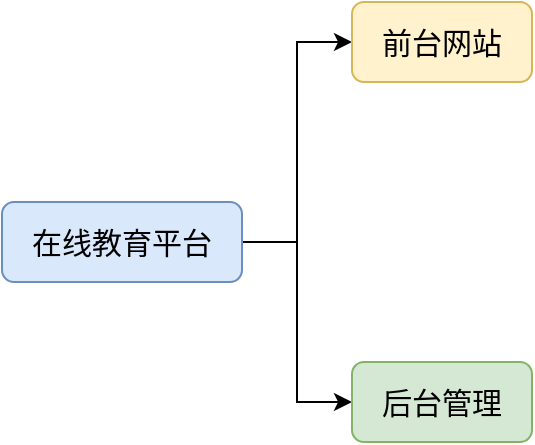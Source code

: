 <mxfile version="20.4.0" type="github">
  <diagram id="4bwuy9F_7Exs5jkwSpId" name="第 1 页">
    <mxGraphModel dx="1024" dy="559" grid="1" gridSize="10" guides="1" tooltips="1" connect="1" arrows="1" fold="1" page="1" pageScale="1" pageWidth="827" pageHeight="1169" math="0" shadow="0">
      <root>
        <mxCell id="0" />
        <mxCell id="1" parent="0" />
        <mxCell id="L-dw7Ir2rHELfsDI23JC-4" style="edgeStyle=orthogonalEdgeStyle;rounded=0;orthogonalLoop=1;jettySize=auto;html=1;exitX=1;exitY=0.5;exitDx=0;exitDy=0;entryX=0;entryY=0.5;entryDx=0;entryDy=0;fontSize=15;" edge="1" parent="1" source="L-dw7Ir2rHELfsDI23JC-1" target="L-dw7Ir2rHELfsDI23JC-3">
          <mxGeometry relative="1" as="geometry" />
        </mxCell>
        <mxCell id="L-dw7Ir2rHELfsDI23JC-5" style="edgeStyle=orthogonalEdgeStyle;rounded=0;orthogonalLoop=1;jettySize=auto;html=1;exitX=1;exitY=0.5;exitDx=0;exitDy=0;entryX=0;entryY=0.5;entryDx=0;entryDy=0;fontSize=15;" edge="1" parent="1" source="L-dw7Ir2rHELfsDI23JC-1" target="L-dw7Ir2rHELfsDI23JC-2">
          <mxGeometry relative="1" as="geometry" />
        </mxCell>
        <mxCell id="L-dw7Ir2rHELfsDI23JC-1" value="在线教育平台" style="rounded=1;whiteSpace=wrap;html=1;fillColor=#dae8fc;strokeColor=#6c8ebf;fontSize=15;" vertex="1" parent="1">
          <mxGeometry x="40" y="190" width="120" height="40" as="geometry" />
        </mxCell>
        <mxCell id="L-dw7Ir2rHELfsDI23JC-2" value="后台管理" style="rounded=1;whiteSpace=wrap;html=1;fillColor=#d5e8d4;strokeColor=#82b366;fontSize=15;" vertex="1" parent="1">
          <mxGeometry x="215" y="270" width="90" height="40" as="geometry" />
        </mxCell>
        <mxCell id="L-dw7Ir2rHELfsDI23JC-3" value="前台网站" style="rounded=1;whiteSpace=wrap;html=1;fillColor=#fff2cc;strokeColor=#d6b656;fontSize=15;" vertex="1" parent="1">
          <mxGeometry x="215" y="90" width="90" height="40" as="geometry" />
        </mxCell>
      </root>
    </mxGraphModel>
  </diagram>
</mxfile>
